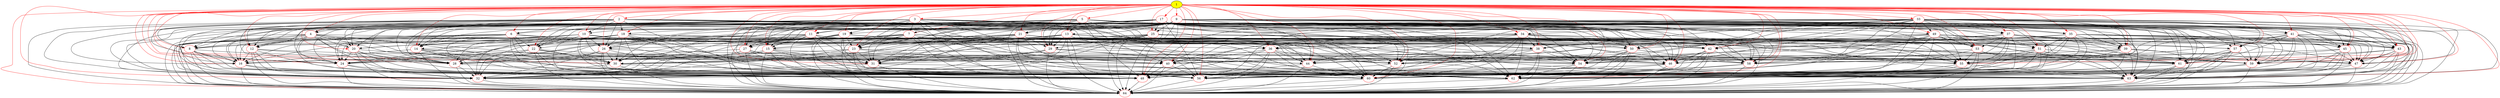 digraph
{
	1 [fillcolor=yellow, style=filled];
	2 [color=red];
	3 [color=red];
	4 [color=red];
	5 [color=red];
	6 [color=red];
	7 [color=red];
	8 [color=red];
	9 [color=red];
	10 [color=red];
	11 [color=red];
	12 [color=red];
	13 [color=red];
	14 [color=red];
	15 [color=red];
	16 [color=red];
	17 [color=red];
	18 [color=red];
	19 [color=red];
	20 [color=red];
	21 [color=red];
	22 [color=red];
	23 [color=red];
	24 [color=red];
	25 [color=red];
	26 [color=red];
	27 [color=red];
	28 [color=red];
	29 [color=red];
	30 [color=red];
	31 [color=red];
	32 [color=red];
	33 [color=red];
	34 [color=red];
	35 [color=red];
	36 [color=red];
	37 [color=red];
	38 [color=red];
	39 [color=red];
	40 [color=red];
	41 [color=red];
	42 [color=red];
	43 [color=red];
	44 [color=red];
	45 [color=red];
	46 [color=red];
	47 [color=red];
	48 [color=red];
	49 [color=red];
	50 [color=red];
	51 [color=red];
	52 [color=red];
	53 [color=red];
	54 [color=red];
	55 [color=red];
	56 [color=red];
	57 [color=red];
	58 [color=red];
	59 [color=red];
	60 [color=red];
	61 [color=red];
	62 [color=red];
	63 [color=red];
	64 [color=red];
	1 -> 2 [color=red];
	1 -> 3 [color=red];
	1 -> 4 [color=red];
	1 -> 5 [color=red];
	1 -> 6 [color=red];
	1 -> 7 [color=red];
	1 -> 8 [color=red];
	1 -> 9 [color=red];
	1 -> 10 [color=red];
	1 -> 11 [color=red];
	1 -> 12 [color=red];
	1 -> 13 [color=red];
	1 -> 14 [color=red];
	1 -> 15 [color=red];
	1 -> 16 [color=red];
	1 -> 17 [color=red];
	1 -> 18 [color=red];
	1 -> 19 [color=red];
	1 -> 20 [color=red];
	1 -> 21 [color=red];
	1 -> 22 [color=red];
	1 -> 23 [color=red];
	1 -> 24 [color=red];
	1 -> 25 [color=red];
	1 -> 26 [color=red];
	1 -> 27 [color=red];
	1 -> 28 [color=red];
	1 -> 29 [color=red];
	1 -> 30 [color=red];
	1 -> 31 [color=red];
	1 -> 32 [color=red];
	1 -> 33 [color=red];
	1 -> 34 [color=red];
	1 -> 35 [color=red];
	1 -> 36 [color=red];
	1 -> 37 [color=red];
	1 -> 38 [color=red];
	1 -> 39 [color=red];
	1 -> 40 [color=red];
	1 -> 41 [color=red];
	1 -> 42 [color=red];
	1 -> 43 [color=red];
	1 -> 44 [color=red];
	1 -> 45 [color=red];
	1 -> 46 [color=red];
	1 -> 47 [color=red];
	1 -> 48 [color=red];
	1 -> 49 [color=red];
	1 -> 50 [color=red];
	1 -> 51 [color=red];
	1 -> 52 [color=red];
	1 -> 53 [color=red];
	1 -> 54 [color=red];
	1 -> 55 [color=red];
	1 -> 56 [color=red];
	1 -> 57 [color=red];
	1 -> 58 [color=red];
	1 -> 59 [color=red];
	1 -> 60 [color=red];
	1 -> 61 [color=red];
	1 -> 62 [color=red];
	1 -> 63 [color=red];
	1 -> 64 [color=red];
	2 -> 4;
	2 -> 6;
	2 -> 8;
	2 -> 10;
	2 -> 12;
	2 -> 14;
	2 -> 16;
	2 -> 18;
	2 -> 20;
	2 -> 22;
	2 -> 24;
	2 -> 26;
	2 -> 28;
	2 -> 30;
	2 -> 32;
	2 -> 34;
	2 -> 36;
	2 -> 38;
	2 -> 40;
	2 -> 42;
	2 -> 44;
	2 -> 46;
	2 -> 48;
	2 -> 50;
	2 -> 52;
	2 -> 54;
	2 -> 56;
	2 -> 58;
	2 -> 60;
	2 -> 62;
	2 -> 64;
	3 -> 4;
	3 -> 7;
	3 -> 8;
	3 -> 11;
	3 -> 12;
	3 -> 15;
	3 -> 16;
	3 -> 19;
	3 -> 20;
	3 -> 23;
	3 -> 24;
	3 -> 27;
	3 -> 28;
	3 -> 31;
	3 -> 32;
	3 -> 35;
	3 -> 36;
	3 -> 39;
	3 -> 40;
	3 -> 43;
	3 -> 44;
	3 -> 47;
	3 -> 48;
	3 -> 51;
	3 -> 52;
	3 -> 55;
	3 -> 56;
	3 -> 59;
	3 -> 60;
	3 -> 63;
	3 -> 64;
	4 -> 8;
	4 -> 12;
	4 -> 16;
	4 -> 20;
	4 -> 24;
	4 -> 28;
	4 -> 32;
	4 -> 36;
	4 -> 40;
	4 -> 44;
	4 -> 48;
	4 -> 52;
	4 -> 56;
	4 -> 60;
	4 -> 64;
	5 -> 6;
	5 -> 7;
	5 -> 8;
	5 -> 13;
	5 -> 14;
	5 -> 15;
	5 -> 16;
	5 -> 21;
	5 -> 22;
	5 -> 23;
	5 -> 24;
	5 -> 29;
	5 -> 30;
	5 -> 31;
	5 -> 32;
	5 -> 37;
	5 -> 38;
	5 -> 39;
	5 -> 40;
	5 -> 45;
	5 -> 46;
	5 -> 47;
	5 -> 48;
	5 -> 53;
	5 -> 54;
	5 -> 55;
	5 -> 56;
	5 -> 61;
	5 -> 62;
	5 -> 63;
	5 -> 64;
	6 -> 8;
	6 -> 14;
	6 -> 16;
	6 -> 22;
	6 -> 24;
	6 -> 30;
	6 -> 32;
	6 -> 38;
	6 -> 40;
	6 -> 46;
	6 -> 48;
	6 -> 54;
	6 -> 56;
	6 -> 62;
	6 -> 64;
	7 -> 8;
	7 -> 15;
	7 -> 16;
	7 -> 23;
	7 -> 24;
	7 -> 31;
	7 -> 32;
	7 -> 39;
	7 -> 40;
	7 -> 47;
	7 -> 48;
	7 -> 55;
	7 -> 56;
	7 -> 63;
	7 -> 64;
	8 -> 16;
	8 -> 24;
	8 -> 32;
	8 -> 40;
	8 -> 48;
	8 -> 56;
	8 -> 64;
	9 -> 10;
	9 -> 11;
	9 -> 12;
	9 -> 13;
	9 -> 14;
	9 -> 15;
	9 -> 16;
	9 -> 25;
	9 -> 26;
	9 -> 27;
	9 -> 28;
	9 -> 29;
	9 -> 30;
	9 -> 31;
	9 -> 32;
	9 -> 41;
	9 -> 42;
	9 -> 43;
	9 -> 44;
	9 -> 45;
	9 -> 46;
	9 -> 47;
	9 -> 48;
	9 -> 57;
	9 -> 58;
	9 -> 59;
	9 -> 60;
	9 -> 61;
	9 -> 62;
	9 -> 63;
	9 -> 64;
	10 -> 12;
	10 -> 14;
	10 -> 16;
	10 -> 26;
	10 -> 28;
	10 -> 30;
	10 -> 32;
	10 -> 42;
	10 -> 44;
	10 -> 46;
	10 -> 48;
	10 -> 58;
	10 -> 60;
	10 -> 62;
	10 -> 64;
	11 -> 12;
	11 -> 15;
	11 -> 16;
	11 -> 27;
	11 -> 28;
	11 -> 31;
	11 -> 32;
	11 -> 43;
	11 -> 44;
	11 -> 47;
	11 -> 48;
	11 -> 59;
	11 -> 60;
	11 -> 63;
	11 -> 64;
	12 -> 16;
	12 -> 28;
	12 -> 32;
	12 -> 44;
	12 -> 48;
	12 -> 60;
	12 -> 64;
	13 -> 14;
	13 -> 15;
	13 -> 16;
	13 -> 29;
	13 -> 30;
	13 -> 31;
	13 -> 32;
	13 -> 45;
	13 -> 46;
	13 -> 47;
	13 -> 48;
	13 -> 61;
	13 -> 62;
	13 -> 63;
	13 -> 64;
	14 -> 16;
	14 -> 30;
	14 -> 32;
	14 -> 46;
	14 -> 48;
	14 -> 62;
	14 -> 64;
	15 -> 16;
	15 -> 31;
	15 -> 32;
	15 -> 47;
	15 -> 48;
	15 -> 63;
	15 -> 64;
	16 -> 32;
	16 -> 48;
	16 -> 64;
	17 -> 18;
	17 -> 19;
	17 -> 20;
	17 -> 21;
	17 -> 22;
	17 -> 23;
	17 -> 24;
	17 -> 25;
	17 -> 26;
	17 -> 27;
	17 -> 28;
	17 -> 29;
	17 -> 30;
	17 -> 31;
	17 -> 32;
	17 -> 49;
	17 -> 50;
	17 -> 51;
	17 -> 52;
	17 -> 53;
	17 -> 54;
	17 -> 55;
	17 -> 56;
	17 -> 57;
	17 -> 58;
	17 -> 59;
	17 -> 60;
	17 -> 61;
	17 -> 62;
	17 -> 63;
	17 -> 64;
	18 -> 20;
	18 -> 22;
	18 -> 24;
	18 -> 26;
	18 -> 28;
	18 -> 30;
	18 -> 32;
	18 -> 50;
	18 -> 52;
	18 -> 54;
	18 -> 56;
	18 -> 58;
	18 -> 60;
	18 -> 62;
	18 -> 64;
	19 -> 20;
	19 -> 23;
	19 -> 24;
	19 -> 27;
	19 -> 28;
	19 -> 31;
	19 -> 32;
	19 -> 51;
	19 -> 52;
	19 -> 55;
	19 -> 56;
	19 -> 59;
	19 -> 60;
	19 -> 63;
	19 -> 64;
	20 -> 24;
	20 -> 28;
	20 -> 32;
	20 -> 52;
	20 -> 56;
	20 -> 60;
	20 -> 64;
	21 -> 22;
	21 -> 23;
	21 -> 24;
	21 -> 29;
	21 -> 30;
	21 -> 31;
	21 -> 32;
	21 -> 53;
	21 -> 54;
	21 -> 55;
	21 -> 56;
	21 -> 61;
	21 -> 62;
	21 -> 63;
	21 -> 64;
	22 -> 24;
	22 -> 30;
	22 -> 32;
	22 -> 54;
	22 -> 56;
	22 -> 62;
	22 -> 64;
	23 -> 24;
	23 -> 31;
	23 -> 32;
	23 -> 55;
	23 -> 56;
	23 -> 63;
	23 -> 64;
	24 -> 32;
	24 -> 56;
	24 -> 64;
	25 -> 26;
	25 -> 27;
	25 -> 28;
	25 -> 29;
	25 -> 30;
	25 -> 31;
	25 -> 32;
	25 -> 57;
	25 -> 58;
	25 -> 59;
	25 -> 60;
	25 -> 61;
	25 -> 62;
	25 -> 63;
	25 -> 64;
	26 -> 28;
	26 -> 30;
	26 -> 32;
	26 -> 58;
	26 -> 60;
	26 -> 62;
	26 -> 64;
	27 -> 28;
	27 -> 31;
	27 -> 32;
	27 -> 59;
	27 -> 60;
	27 -> 63;
	27 -> 64;
	28 -> 32;
	28 -> 60;
	28 -> 64;
	29 -> 30;
	29 -> 31;
	29 -> 32;
	29 -> 61;
	29 -> 62;
	29 -> 63;
	29 -> 64;
	30 -> 32;
	30 -> 62;
	30 -> 64;
	31 -> 32;
	31 -> 63;
	31 -> 64;
	32 -> 64;
	33 -> 34;
	33 -> 35;
	33 -> 36;
	33 -> 37;
	33 -> 38;
	33 -> 39;
	33 -> 40;
	33 -> 41;
	33 -> 42;
	33 -> 43;
	33 -> 44;
	33 -> 45;
	33 -> 46;
	33 -> 47;
	33 -> 48;
	33 -> 49;
	33 -> 50;
	33 -> 51;
	33 -> 52;
	33 -> 53;
	33 -> 54;
	33 -> 55;
	33 -> 56;
	33 -> 57;
	33 -> 58;
	33 -> 59;
	33 -> 60;
	33 -> 61;
	33 -> 62;
	33 -> 63;
	33 -> 64;
	34 -> 36;
	34 -> 38;
	34 -> 40;
	34 -> 42;
	34 -> 44;
	34 -> 46;
	34 -> 48;
	34 -> 50;
	34 -> 52;
	34 -> 54;
	34 -> 56;
	34 -> 58;
	34 -> 60;
	34 -> 62;
	34 -> 64;
	35 -> 36;
	35 -> 39;
	35 -> 40;
	35 -> 43;
	35 -> 44;
	35 -> 47;
	35 -> 48;
	35 -> 51;
	35 -> 52;
	35 -> 55;
	35 -> 56;
	35 -> 59;
	35 -> 60;
	35 -> 63;
	35 -> 64;
	36 -> 40;
	36 -> 44;
	36 -> 48;
	36 -> 52;
	36 -> 56;
	36 -> 60;
	36 -> 64;
	37 -> 38;
	37 -> 39;
	37 -> 40;
	37 -> 45;
	37 -> 46;
	37 -> 47;
	37 -> 48;
	37 -> 53;
	37 -> 54;
	37 -> 55;
	37 -> 56;
	37 -> 61;
	37 -> 62;
	37 -> 63;
	37 -> 64;
	38 -> 40;
	38 -> 46;
	38 -> 48;
	38 -> 54;
	38 -> 56;
	38 -> 62;
	38 -> 64;
	39 -> 40;
	39 -> 47;
	39 -> 48;
	39 -> 55;
	39 -> 56;
	39 -> 63;
	39 -> 64;
	40 -> 48;
	40 -> 56;
	40 -> 64;
	41 -> 42;
	41 -> 43;
	41 -> 44;
	41 -> 45;
	41 -> 46;
	41 -> 47;
	41 -> 48;
	41 -> 57;
	41 -> 58;
	41 -> 59;
	41 -> 60;
	41 -> 61;
	41 -> 62;
	41 -> 63;
	41 -> 64;
	42 -> 44;
	42 -> 46;
	42 -> 48;
	42 -> 58;
	42 -> 60;
	42 -> 62;
	42 -> 64;
	43 -> 44;
	43 -> 47;
	43 -> 48;
	43 -> 59;
	43 -> 60;
	43 -> 63;
	43 -> 64;
	44 -> 48;
	44 -> 60;
	44 -> 64;
	45 -> 46;
	45 -> 47;
	45 -> 48;
	45 -> 61;
	45 -> 62;
	45 -> 63;
	45 -> 64;
	46 -> 48;
	46 -> 62;
	46 -> 64;
	47 -> 48;
	47 -> 63;
	47 -> 64;
	48 -> 64;
	49 -> 50;
	49 -> 51;
	49 -> 52;
	49 -> 53;
	49 -> 54;
	49 -> 55;
	49 -> 56;
	49 -> 57;
	49 -> 58;
	49 -> 59;
	49 -> 60;
	49 -> 61;
	49 -> 62;
	49 -> 63;
	49 -> 64;
	50 -> 52;
	50 -> 54;
	50 -> 56;
	50 -> 58;
	50 -> 60;
	50 -> 62;
	50 -> 64;
	51 -> 52;
	51 -> 55;
	51 -> 56;
	51 -> 59;
	51 -> 60;
	51 -> 63;
	51 -> 64;
	52 -> 56;
	52 -> 60;
	52 -> 64;
	53 -> 54;
	53 -> 55;
	53 -> 56;
	53 -> 61;
	53 -> 62;
	53 -> 63;
	53 -> 64;
	54 -> 56;
	54 -> 62;
	54 -> 64;
	55 -> 56;
	55 -> 63;
	55 -> 64;
	56 -> 64;
	57 -> 58;
	57 -> 59;
	57 -> 60;
	57 -> 61;
	57 -> 62;
	57 -> 63;
	57 -> 64;
	58 -> 60;
	58 -> 62;
	58 -> 64;
	59 -> 60;
	59 -> 63;
	59 -> 64;
	60 -> 64;
	61 -> 62;
	61 -> 63;
	61 -> 64;
	62 -> 64;
	63 -> 64;
}